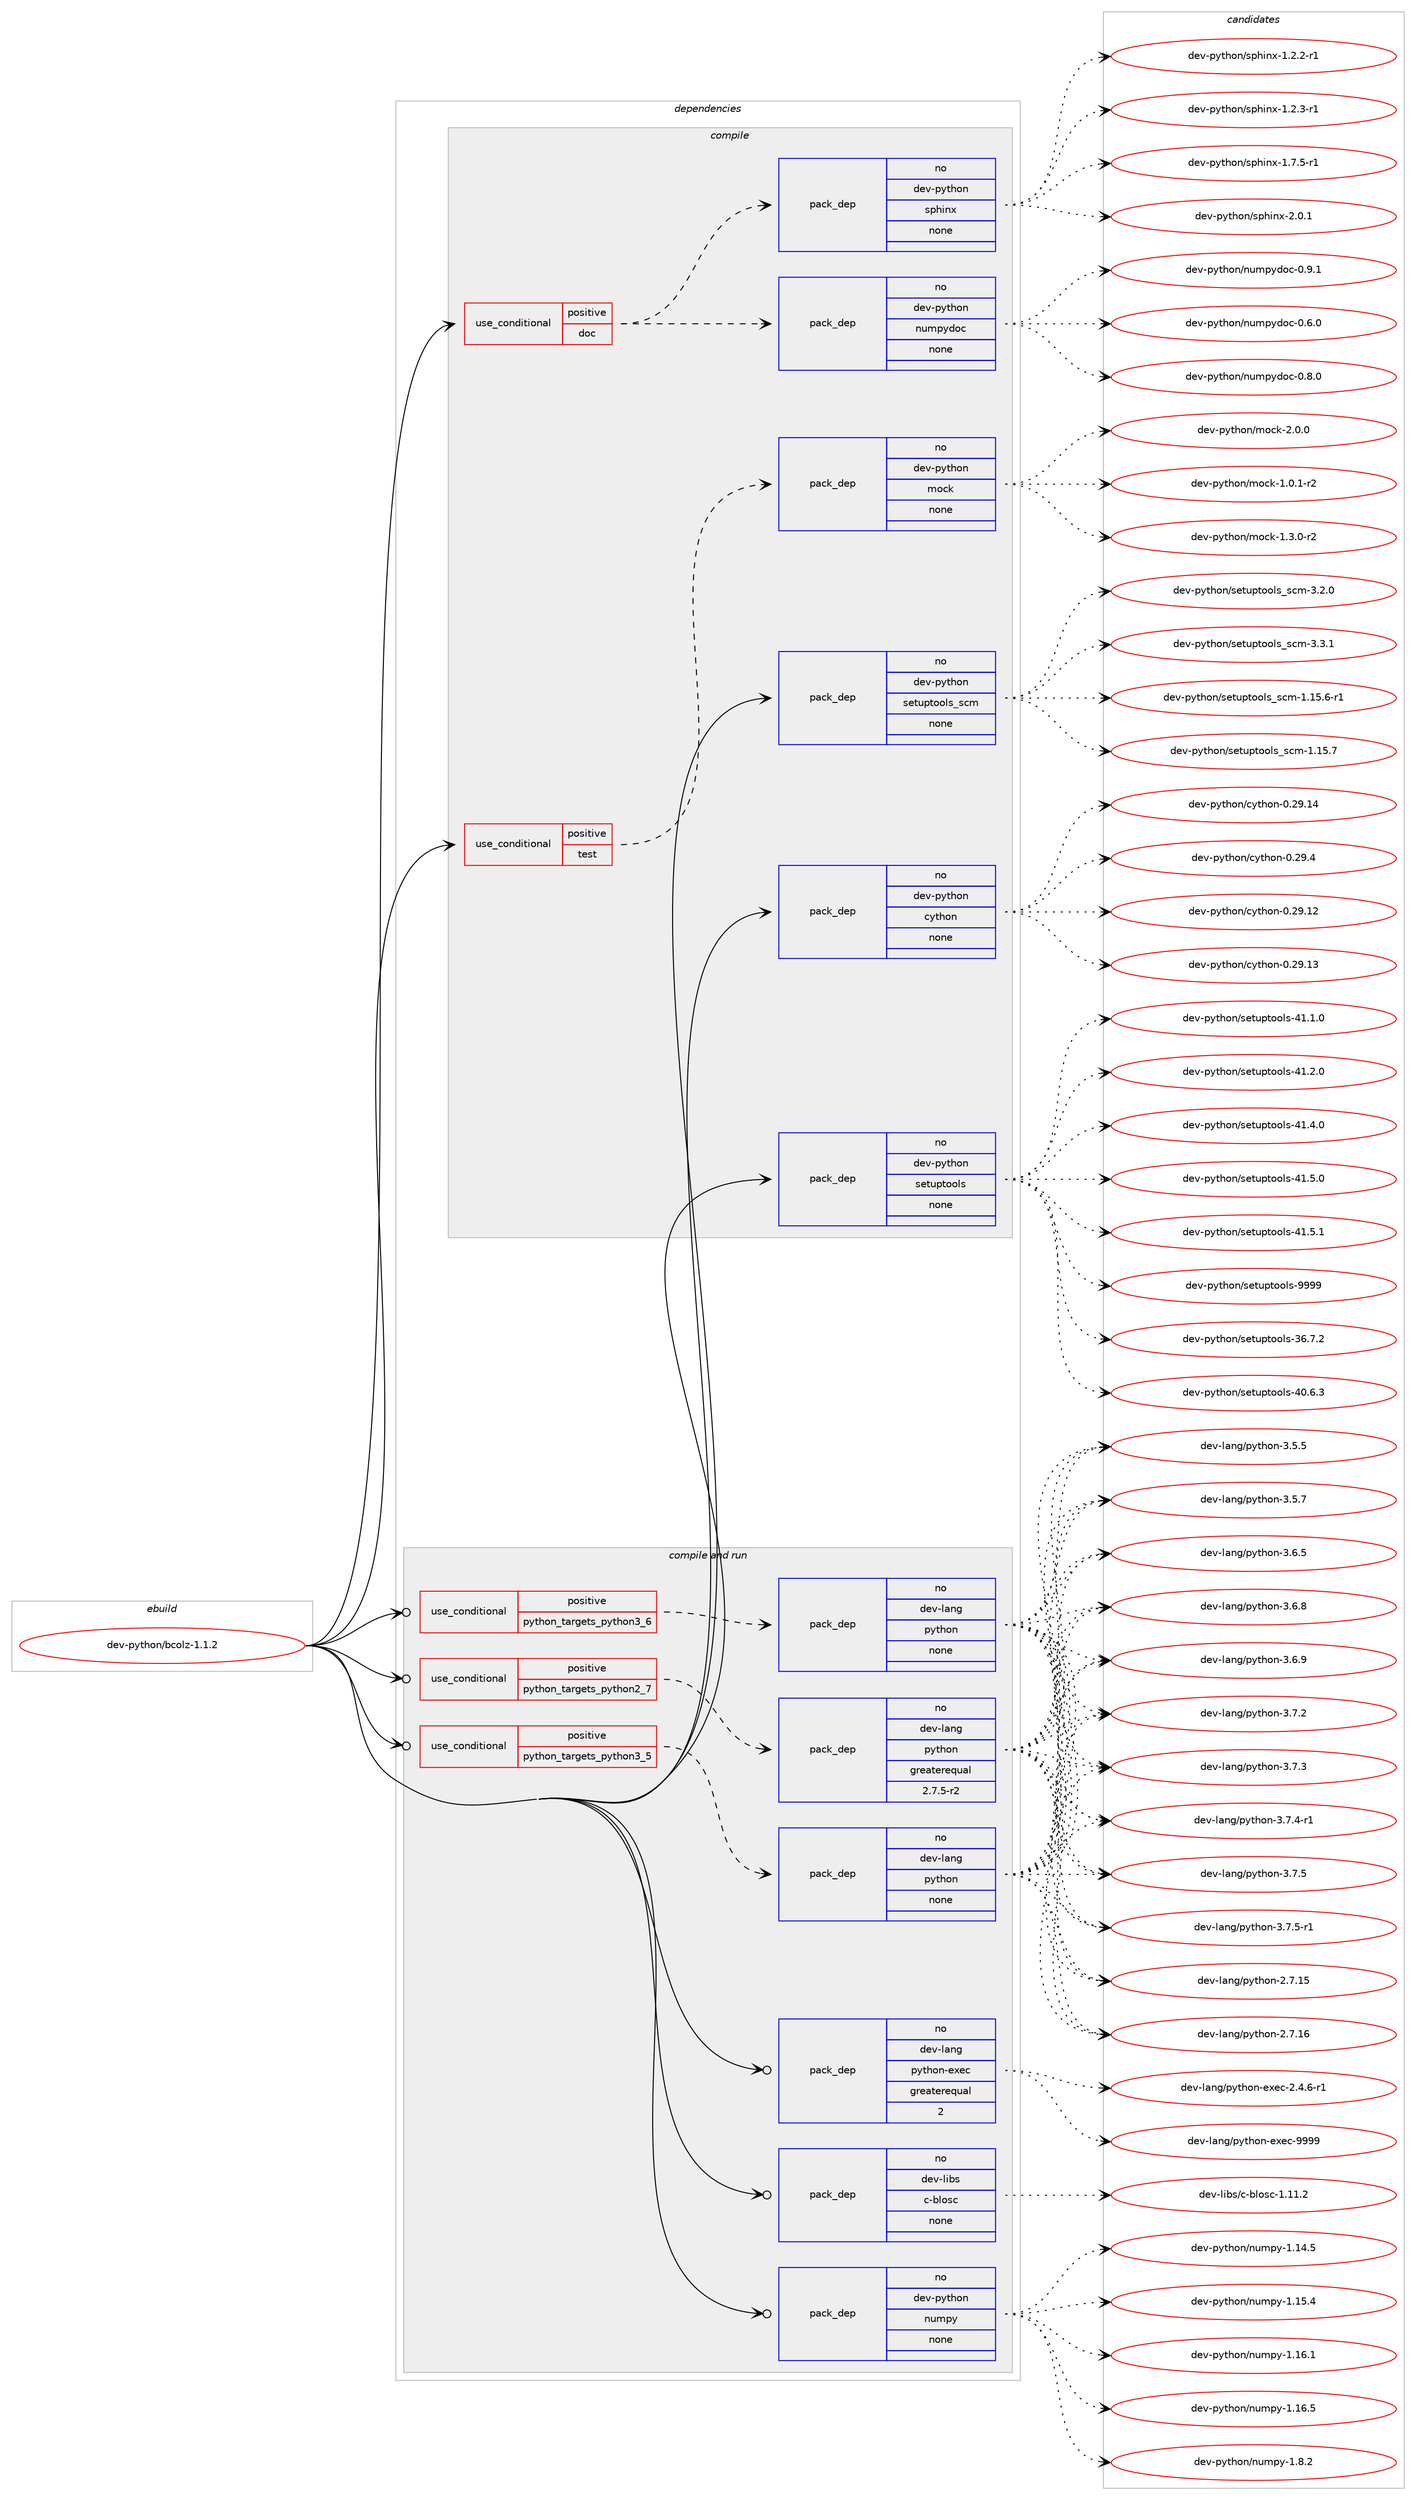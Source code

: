 digraph prolog {

# *************
# Graph options
# *************

newrank=true;
concentrate=true;
compound=true;
graph [rankdir=LR,fontname=Helvetica,fontsize=10,ranksep=1.5];#, ranksep=2.5, nodesep=0.2];
edge  [arrowhead=vee];
node  [fontname=Helvetica,fontsize=10];

# **********
# The ebuild
# **********

subgraph cluster_leftcol {
color=gray;
rank=same;
label=<<i>ebuild</i>>;
id [label="dev-python/bcolz-1.1.2", color=red, width=4, href="../dev-python/bcolz-1.1.2.svg"];
}

# ****************
# The dependencies
# ****************

subgraph cluster_midcol {
color=gray;
label=<<i>dependencies</i>>;
subgraph cluster_compile {
fillcolor="#eeeeee";
style=filled;
label=<<i>compile</i>>;
subgraph cond136764 {
dependency596401 [label=<<TABLE BORDER="0" CELLBORDER="1" CELLSPACING="0" CELLPADDING="4"><TR><TD ROWSPAN="3" CELLPADDING="10">use_conditional</TD></TR><TR><TD>positive</TD></TR><TR><TD>doc</TD></TR></TABLE>>, shape=none, color=red];
subgraph pack447863 {
dependency596402 [label=<<TABLE BORDER="0" CELLBORDER="1" CELLSPACING="0" CELLPADDING="4" WIDTH="220"><TR><TD ROWSPAN="6" CELLPADDING="30">pack_dep</TD></TR><TR><TD WIDTH="110">no</TD></TR><TR><TD>dev-python</TD></TR><TR><TD>sphinx</TD></TR><TR><TD>none</TD></TR><TR><TD></TD></TR></TABLE>>, shape=none, color=blue];
}
dependency596401:e -> dependency596402:w [weight=20,style="dashed",arrowhead="vee"];
subgraph pack447864 {
dependency596403 [label=<<TABLE BORDER="0" CELLBORDER="1" CELLSPACING="0" CELLPADDING="4" WIDTH="220"><TR><TD ROWSPAN="6" CELLPADDING="30">pack_dep</TD></TR><TR><TD WIDTH="110">no</TD></TR><TR><TD>dev-python</TD></TR><TR><TD>numpydoc</TD></TR><TR><TD>none</TD></TR><TR><TD></TD></TR></TABLE>>, shape=none, color=blue];
}
dependency596401:e -> dependency596403:w [weight=20,style="dashed",arrowhead="vee"];
}
id:e -> dependency596401:w [weight=20,style="solid",arrowhead="vee"];
subgraph cond136765 {
dependency596404 [label=<<TABLE BORDER="0" CELLBORDER="1" CELLSPACING="0" CELLPADDING="4"><TR><TD ROWSPAN="3" CELLPADDING="10">use_conditional</TD></TR><TR><TD>positive</TD></TR><TR><TD>test</TD></TR></TABLE>>, shape=none, color=red];
subgraph pack447865 {
dependency596405 [label=<<TABLE BORDER="0" CELLBORDER="1" CELLSPACING="0" CELLPADDING="4" WIDTH="220"><TR><TD ROWSPAN="6" CELLPADDING="30">pack_dep</TD></TR><TR><TD WIDTH="110">no</TD></TR><TR><TD>dev-python</TD></TR><TR><TD>mock</TD></TR><TR><TD>none</TD></TR><TR><TD></TD></TR></TABLE>>, shape=none, color=blue];
}
dependency596404:e -> dependency596405:w [weight=20,style="dashed",arrowhead="vee"];
}
id:e -> dependency596404:w [weight=20,style="solid",arrowhead="vee"];
subgraph pack447866 {
dependency596406 [label=<<TABLE BORDER="0" CELLBORDER="1" CELLSPACING="0" CELLPADDING="4" WIDTH="220"><TR><TD ROWSPAN="6" CELLPADDING="30">pack_dep</TD></TR><TR><TD WIDTH="110">no</TD></TR><TR><TD>dev-python</TD></TR><TR><TD>cython</TD></TR><TR><TD>none</TD></TR><TR><TD></TD></TR></TABLE>>, shape=none, color=blue];
}
id:e -> dependency596406:w [weight=20,style="solid",arrowhead="vee"];
subgraph pack447867 {
dependency596407 [label=<<TABLE BORDER="0" CELLBORDER="1" CELLSPACING="0" CELLPADDING="4" WIDTH="220"><TR><TD ROWSPAN="6" CELLPADDING="30">pack_dep</TD></TR><TR><TD WIDTH="110">no</TD></TR><TR><TD>dev-python</TD></TR><TR><TD>setuptools</TD></TR><TR><TD>none</TD></TR><TR><TD></TD></TR></TABLE>>, shape=none, color=blue];
}
id:e -> dependency596407:w [weight=20,style="solid",arrowhead="vee"];
subgraph pack447868 {
dependency596408 [label=<<TABLE BORDER="0" CELLBORDER="1" CELLSPACING="0" CELLPADDING="4" WIDTH="220"><TR><TD ROWSPAN="6" CELLPADDING="30">pack_dep</TD></TR><TR><TD WIDTH="110">no</TD></TR><TR><TD>dev-python</TD></TR><TR><TD>setuptools_scm</TD></TR><TR><TD>none</TD></TR><TR><TD></TD></TR></TABLE>>, shape=none, color=blue];
}
id:e -> dependency596408:w [weight=20,style="solid",arrowhead="vee"];
}
subgraph cluster_compileandrun {
fillcolor="#eeeeee";
style=filled;
label=<<i>compile and run</i>>;
subgraph cond136766 {
dependency596409 [label=<<TABLE BORDER="0" CELLBORDER="1" CELLSPACING="0" CELLPADDING="4"><TR><TD ROWSPAN="3" CELLPADDING="10">use_conditional</TD></TR><TR><TD>positive</TD></TR><TR><TD>python_targets_python2_7</TD></TR></TABLE>>, shape=none, color=red];
subgraph pack447869 {
dependency596410 [label=<<TABLE BORDER="0" CELLBORDER="1" CELLSPACING="0" CELLPADDING="4" WIDTH="220"><TR><TD ROWSPAN="6" CELLPADDING="30">pack_dep</TD></TR><TR><TD WIDTH="110">no</TD></TR><TR><TD>dev-lang</TD></TR><TR><TD>python</TD></TR><TR><TD>greaterequal</TD></TR><TR><TD>2.7.5-r2</TD></TR></TABLE>>, shape=none, color=blue];
}
dependency596409:e -> dependency596410:w [weight=20,style="dashed",arrowhead="vee"];
}
id:e -> dependency596409:w [weight=20,style="solid",arrowhead="odotvee"];
subgraph cond136767 {
dependency596411 [label=<<TABLE BORDER="0" CELLBORDER="1" CELLSPACING="0" CELLPADDING="4"><TR><TD ROWSPAN="3" CELLPADDING="10">use_conditional</TD></TR><TR><TD>positive</TD></TR><TR><TD>python_targets_python3_5</TD></TR></TABLE>>, shape=none, color=red];
subgraph pack447870 {
dependency596412 [label=<<TABLE BORDER="0" CELLBORDER="1" CELLSPACING="0" CELLPADDING="4" WIDTH="220"><TR><TD ROWSPAN="6" CELLPADDING="30">pack_dep</TD></TR><TR><TD WIDTH="110">no</TD></TR><TR><TD>dev-lang</TD></TR><TR><TD>python</TD></TR><TR><TD>none</TD></TR><TR><TD></TD></TR></TABLE>>, shape=none, color=blue];
}
dependency596411:e -> dependency596412:w [weight=20,style="dashed",arrowhead="vee"];
}
id:e -> dependency596411:w [weight=20,style="solid",arrowhead="odotvee"];
subgraph cond136768 {
dependency596413 [label=<<TABLE BORDER="0" CELLBORDER="1" CELLSPACING="0" CELLPADDING="4"><TR><TD ROWSPAN="3" CELLPADDING="10">use_conditional</TD></TR><TR><TD>positive</TD></TR><TR><TD>python_targets_python3_6</TD></TR></TABLE>>, shape=none, color=red];
subgraph pack447871 {
dependency596414 [label=<<TABLE BORDER="0" CELLBORDER="1" CELLSPACING="0" CELLPADDING="4" WIDTH="220"><TR><TD ROWSPAN="6" CELLPADDING="30">pack_dep</TD></TR><TR><TD WIDTH="110">no</TD></TR><TR><TD>dev-lang</TD></TR><TR><TD>python</TD></TR><TR><TD>none</TD></TR><TR><TD></TD></TR></TABLE>>, shape=none, color=blue];
}
dependency596413:e -> dependency596414:w [weight=20,style="dashed",arrowhead="vee"];
}
id:e -> dependency596413:w [weight=20,style="solid",arrowhead="odotvee"];
subgraph pack447872 {
dependency596415 [label=<<TABLE BORDER="0" CELLBORDER="1" CELLSPACING="0" CELLPADDING="4" WIDTH="220"><TR><TD ROWSPAN="6" CELLPADDING="30">pack_dep</TD></TR><TR><TD WIDTH="110">no</TD></TR><TR><TD>dev-lang</TD></TR><TR><TD>python-exec</TD></TR><TR><TD>greaterequal</TD></TR><TR><TD>2</TD></TR></TABLE>>, shape=none, color=blue];
}
id:e -> dependency596415:w [weight=20,style="solid",arrowhead="odotvee"];
subgraph pack447873 {
dependency596416 [label=<<TABLE BORDER="0" CELLBORDER="1" CELLSPACING="0" CELLPADDING="4" WIDTH="220"><TR><TD ROWSPAN="6" CELLPADDING="30">pack_dep</TD></TR><TR><TD WIDTH="110">no</TD></TR><TR><TD>dev-libs</TD></TR><TR><TD>c-blosc</TD></TR><TR><TD>none</TD></TR><TR><TD></TD></TR></TABLE>>, shape=none, color=blue];
}
id:e -> dependency596416:w [weight=20,style="solid",arrowhead="odotvee"];
subgraph pack447874 {
dependency596417 [label=<<TABLE BORDER="0" CELLBORDER="1" CELLSPACING="0" CELLPADDING="4" WIDTH="220"><TR><TD ROWSPAN="6" CELLPADDING="30">pack_dep</TD></TR><TR><TD WIDTH="110">no</TD></TR><TR><TD>dev-python</TD></TR><TR><TD>numpy</TD></TR><TR><TD>none</TD></TR><TR><TD></TD></TR></TABLE>>, shape=none, color=blue];
}
id:e -> dependency596417:w [weight=20,style="solid",arrowhead="odotvee"];
}
subgraph cluster_run {
fillcolor="#eeeeee";
style=filled;
label=<<i>run</i>>;
}
}

# **************
# The candidates
# **************

subgraph cluster_choices {
rank=same;
color=gray;
label=<<i>candidates</i>>;

subgraph choice447863 {
color=black;
nodesep=1;
choice10010111845112121116104111110471151121041051101204549465046504511449 [label="dev-python/sphinx-1.2.2-r1", color=red, width=4,href="../dev-python/sphinx-1.2.2-r1.svg"];
choice10010111845112121116104111110471151121041051101204549465046514511449 [label="dev-python/sphinx-1.2.3-r1", color=red, width=4,href="../dev-python/sphinx-1.2.3-r1.svg"];
choice10010111845112121116104111110471151121041051101204549465546534511449 [label="dev-python/sphinx-1.7.5-r1", color=red, width=4,href="../dev-python/sphinx-1.7.5-r1.svg"];
choice1001011184511212111610411111047115112104105110120455046484649 [label="dev-python/sphinx-2.0.1", color=red, width=4,href="../dev-python/sphinx-2.0.1.svg"];
dependency596402:e -> choice10010111845112121116104111110471151121041051101204549465046504511449:w [style=dotted,weight="100"];
dependency596402:e -> choice10010111845112121116104111110471151121041051101204549465046514511449:w [style=dotted,weight="100"];
dependency596402:e -> choice10010111845112121116104111110471151121041051101204549465546534511449:w [style=dotted,weight="100"];
dependency596402:e -> choice1001011184511212111610411111047115112104105110120455046484649:w [style=dotted,weight="100"];
}
subgraph choice447864 {
color=black;
nodesep=1;
choice100101118451121211161041111104711011710911212110011199454846544648 [label="dev-python/numpydoc-0.6.0", color=red, width=4,href="../dev-python/numpydoc-0.6.0.svg"];
choice100101118451121211161041111104711011710911212110011199454846564648 [label="dev-python/numpydoc-0.8.0", color=red, width=4,href="../dev-python/numpydoc-0.8.0.svg"];
choice100101118451121211161041111104711011710911212110011199454846574649 [label="dev-python/numpydoc-0.9.1", color=red, width=4,href="../dev-python/numpydoc-0.9.1.svg"];
dependency596403:e -> choice100101118451121211161041111104711011710911212110011199454846544648:w [style=dotted,weight="100"];
dependency596403:e -> choice100101118451121211161041111104711011710911212110011199454846564648:w [style=dotted,weight="100"];
dependency596403:e -> choice100101118451121211161041111104711011710911212110011199454846574649:w [style=dotted,weight="100"];
}
subgraph choice447865 {
color=black;
nodesep=1;
choice1001011184511212111610411111047109111991074549464846494511450 [label="dev-python/mock-1.0.1-r2", color=red, width=4,href="../dev-python/mock-1.0.1-r2.svg"];
choice1001011184511212111610411111047109111991074549465146484511450 [label="dev-python/mock-1.3.0-r2", color=red, width=4,href="../dev-python/mock-1.3.0-r2.svg"];
choice100101118451121211161041111104710911199107455046484648 [label="dev-python/mock-2.0.0", color=red, width=4,href="../dev-python/mock-2.0.0.svg"];
dependency596405:e -> choice1001011184511212111610411111047109111991074549464846494511450:w [style=dotted,weight="100"];
dependency596405:e -> choice1001011184511212111610411111047109111991074549465146484511450:w [style=dotted,weight="100"];
dependency596405:e -> choice100101118451121211161041111104710911199107455046484648:w [style=dotted,weight="100"];
}
subgraph choice447866 {
color=black;
nodesep=1;
choice1001011184511212111610411111047991211161041111104548465057464950 [label="dev-python/cython-0.29.12", color=red, width=4,href="../dev-python/cython-0.29.12.svg"];
choice1001011184511212111610411111047991211161041111104548465057464951 [label="dev-python/cython-0.29.13", color=red, width=4,href="../dev-python/cython-0.29.13.svg"];
choice1001011184511212111610411111047991211161041111104548465057464952 [label="dev-python/cython-0.29.14", color=red, width=4,href="../dev-python/cython-0.29.14.svg"];
choice10010111845112121116104111110479912111610411111045484650574652 [label="dev-python/cython-0.29.4", color=red, width=4,href="../dev-python/cython-0.29.4.svg"];
dependency596406:e -> choice1001011184511212111610411111047991211161041111104548465057464950:w [style=dotted,weight="100"];
dependency596406:e -> choice1001011184511212111610411111047991211161041111104548465057464951:w [style=dotted,weight="100"];
dependency596406:e -> choice1001011184511212111610411111047991211161041111104548465057464952:w [style=dotted,weight="100"];
dependency596406:e -> choice10010111845112121116104111110479912111610411111045484650574652:w [style=dotted,weight="100"];
}
subgraph choice447867 {
color=black;
nodesep=1;
choice100101118451121211161041111104711510111611711211611111110811545515446554650 [label="dev-python/setuptools-36.7.2", color=red, width=4,href="../dev-python/setuptools-36.7.2.svg"];
choice100101118451121211161041111104711510111611711211611111110811545524846544651 [label="dev-python/setuptools-40.6.3", color=red, width=4,href="../dev-python/setuptools-40.6.3.svg"];
choice100101118451121211161041111104711510111611711211611111110811545524946494648 [label="dev-python/setuptools-41.1.0", color=red, width=4,href="../dev-python/setuptools-41.1.0.svg"];
choice100101118451121211161041111104711510111611711211611111110811545524946504648 [label="dev-python/setuptools-41.2.0", color=red, width=4,href="../dev-python/setuptools-41.2.0.svg"];
choice100101118451121211161041111104711510111611711211611111110811545524946524648 [label="dev-python/setuptools-41.4.0", color=red, width=4,href="../dev-python/setuptools-41.4.0.svg"];
choice100101118451121211161041111104711510111611711211611111110811545524946534648 [label="dev-python/setuptools-41.5.0", color=red, width=4,href="../dev-python/setuptools-41.5.0.svg"];
choice100101118451121211161041111104711510111611711211611111110811545524946534649 [label="dev-python/setuptools-41.5.1", color=red, width=4,href="../dev-python/setuptools-41.5.1.svg"];
choice10010111845112121116104111110471151011161171121161111111081154557575757 [label="dev-python/setuptools-9999", color=red, width=4,href="../dev-python/setuptools-9999.svg"];
dependency596407:e -> choice100101118451121211161041111104711510111611711211611111110811545515446554650:w [style=dotted,weight="100"];
dependency596407:e -> choice100101118451121211161041111104711510111611711211611111110811545524846544651:w [style=dotted,weight="100"];
dependency596407:e -> choice100101118451121211161041111104711510111611711211611111110811545524946494648:w [style=dotted,weight="100"];
dependency596407:e -> choice100101118451121211161041111104711510111611711211611111110811545524946504648:w [style=dotted,weight="100"];
dependency596407:e -> choice100101118451121211161041111104711510111611711211611111110811545524946524648:w [style=dotted,weight="100"];
dependency596407:e -> choice100101118451121211161041111104711510111611711211611111110811545524946534648:w [style=dotted,weight="100"];
dependency596407:e -> choice100101118451121211161041111104711510111611711211611111110811545524946534649:w [style=dotted,weight="100"];
dependency596407:e -> choice10010111845112121116104111110471151011161171121161111111081154557575757:w [style=dotted,weight="100"];
}
subgraph choice447868 {
color=black;
nodesep=1;
choice10010111845112121116104111110471151011161171121161111111081159511599109454946495346544511449 [label="dev-python/setuptools_scm-1.15.6-r1", color=red, width=4,href="../dev-python/setuptools_scm-1.15.6-r1.svg"];
choice1001011184511212111610411111047115101116117112116111111108115951159910945494649534655 [label="dev-python/setuptools_scm-1.15.7", color=red, width=4,href="../dev-python/setuptools_scm-1.15.7.svg"];
choice10010111845112121116104111110471151011161171121161111111081159511599109455146504648 [label="dev-python/setuptools_scm-3.2.0", color=red, width=4,href="../dev-python/setuptools_scm-3.2.0.svg"];
choice10010111845112121116104111110471151011161171121161111111081159511599109455146514649 [label="dev-python/setuptools_scm-3.3.1", color=red, width=4,href="../dev-python/setuptools_scm-3.3.1.svg"];
dependency596408:e -> choice10010111845112121116104111110471151011161171121161111111081159511599109454946495346544511449:w [style=dotted,weight="100"];
dependency596408:e -> choice1001011184511212111610411111047115101116117112116111111108115951159910945494649534655:w [style=dotted,weight="100"];
dependency596408:e -> choice10010111845112121116104111110471151011161171121161111111081159511599109455146504648:w [style=dotted,weight="100"];
dependency596408:e -> choice10010111845112121116104111110471151011161171121161111111081159511599109455146514649:w [style=dotted,weight="100"];
}
subgraph choice447869 {
color=black;
nodesep=1;
choice10010111845108971101034711212111610411111045504655464953 [label="dev-lang/python-2.7.15", color=red, width=4,href="../dev-lang/python-2.7.15.svg"];
choice10010111845108971101034711212111610411111045504655464954 [label="dev-lang/python-2.7.16", color=red, width=4,href="../dev-lang/python-2.7.16.svg"];
choice100101118451089711010347112121116104111110455146534653 [label="dev-lang/python-3.5.5", color=red, width=4,href="../dev-lang/python-3.5.5.svg"];
choice100101118451089711010347112121116104111110455146534655 [label="dev-lang/python-3.5.7", color=red, width=4,href="../dev-lang/python-3.5.7.svg"];
choice100101118451089711010347112121116104111110455146544653 [label="dev-lang/python-3.6.5", color=red, width=4,href="../dev-lang/python-3.6.5.svg"];
choice100101118451089711010347112121116104111110455146544656 [label="dev-lang/python-3.6.8", color=red, width=4,href="../dev-lang/python-3.6.8.svg"];
choice100101118451089711010347112121116104111110455146544657 [label="dev-lang/python-3.6.9", color=red, width=4,href="../dev-lang/python-3.6.9.svg"];
choice100101118451089711010347112121116104111110455146554650 [label="dev-lang/python-3.7.2", color=red, width=4,href="../dev-lang/python-3.7.2.svg"];
choice100101118451089711010347112121116104111110455146554651 [label="dev-lang/python-3.7.3", color=red, width=4,href="../dev-lang/python-3.7.3.svg"];
choice1001011184510897110103471121211161041111104551465546524511449 [label="dev-lang/python-3.7.4-r1", color=red, width=4,href="../dev-lang/python-3.7.4-r1.svg"];
choice100101118451089711010347112121116104111110455146554653 [label="dev-lang/python-3.7.5", color=red, width=4,href="../dev-lang/python-3.7.5.svg"];
choice1001011184510897110103471121211161041111104551465546534511449 [label="dev-lang/python-3.7.5-r1", color=red, width=4,href="../dev-lang/python-3.7.5-r1.svg"];
dependency596410:e -> choice10010111845108971101034711212111610411111045504655464953:w [style=dotted,weight="100"];
dependency596410:e -> choice10010111845108971101034711212111610411111045504655464954:w [style=dotted,weight="100"];
dependency596410:e -> choice100101118451089711010347112121116104111110455146534653:w [style=dotted,weight="100"];
dependency596410:e -> choice100101118451089711010347112121116104111110455146534655:w [style=dotted,weight="100"];
dependency596410:e -> choice100101118451089711010347112121116104111110455146544653:w [style=dotted,weight="100"];
dependency596410:e -> choice100101118451089711010347112121116104111110455146544656:w [style=dotted,weight="100"];
dependency596410:e -> choice100101118451089711010347112121116104111110455146544657:w [style=dotted,weight="100"];
dependency596410:e -> choice100101118451089711010347112121116104111110455146554650:w [style=dotted,weight="100"];
dependency596410:e -> choice100101118451089711010347112121116104111110455146554651:w [style=dotted,weight="100"];
dependency596410:e -> choice1001011184510897110103471121211161041111104551465546524511449:w [style=dotted,weight="100"];
dependency596410:e -> choice100101118451089711010347112121116104111110455146554653:w [style=dotted,weight="100"];
dependency596410:e -> choice1001011184510897110103471121211161041111104551465546534511449:w [style=dotted,weight="100"];
}
subgraph choice447870 {
color=black;
nodesep=1;
choice10010111845108971101034711212111610411111045504655464953 [label="dev-lang/python-2.7.15", color=red, width=4,href="../dev-lang/python-2.7.15.svg"];
choice10010111845108971101034711212111610411111045504655464954 [label="dev-lang/python-2.7.16", color=red, width=4,href="../dev-lang/python-2.7.16.svg"];
choice100101118451089711010347112121116104111110455146534653 [label="dev-lang/python-3.5.5", color=red, width=4,href="../dev-lang/python-3.5.5.svg"];
choice100101118451089711010347112121116104111110455146534655 [label="dev-lang/python-3.5.7", color=red, width=4,href="../dev-lang/python-3.5.7.svg"];
choice100101118451089711010347112121116104111110455146544653 [label="dev-lang/python-3.6.5", color=red, width=4,href="../dev-lang/python-3.6.5.svg"];
choice100101118451089711010347112121116104111110455146544656 [label="dev-lang/python-3.6.8", color=red, width=4,href="../dev-lang/python-3.6.8.svg"];
choice100101118451089711010347112121116104111110455146544657 [label="dev-lang/python-3.6.9", color=red, width=4,href="../dev-lang/python-3.6.9.svg"];
choice100101118451089711010347112121116104111110455146554650 [label="dev-lang/python-3.7.2", color=red, width=4,href="../dev-lang/python-3.7.2.svg"];
choice100101118451089711010347112121116104111110455146554651 [label="dev-lang/python-3.7.3", color=red, width=4,href="../dev-lang/python-3.7.3.svg"];
choice1001011184510897110103471121211161041111104551465546524511449 [label="dev-lang/python-3.7.4-r1", color=red, width=4,href="../dev-lang/python-3.7.4-r1.svg"];
choice100101118451089711010347112121116104111110455146554653 [label="dev-lang/python-3.7.5", color=red, width=4,href="../dev-lang/python-3.7.5.svg"];
choice1001011184510897110103471121211161041111104551465546534511449 [label="dev-lang/python-3.7.5-r1", color=red, width=4,href="../dev-lang/python-3.7.5-r1.svg"];
dependency596412:e -> choice10010111845108971101034711212111610411111045504655464953:w [style=dotted,weight="100"];
dependency596412:e -> choice10010111845108971101034711212111610411111045504655464954:w [style=dotted,weight="100"];
dependency596412:e -> choice100101118451089711010347112121116104111110455146534653:w [style=dotted,weight="100"];
dependency596412:e -> choice100101118451089711010347112121116104111110455146534655:w [style=dotted,weight="100"];
dependency596412:e -> choice100101118451089711010347112121116104111110455146544653:w [style=dotted,weight="100"];
dependency596412:e -> choice100101118451089711010347112121116104111110455146544656:w [style=dotted,weight="100"];
dependency596412:e -> choice100101118451089711010347112121116104111110455146544657:w [style=dotted,weight="100"];
dependency596412:e -> choice100101118451089711010347112121116104111110455146554650:w [style=dotted,weight="100"];
dependency596412:e -> choice100101118451089711010347112121116104111110455146554651:w [style=dotted,weight="100"];
dependency596412:e -> choice1001011184510897110103471121211161041111104551465546524511449:w [style=dotted,weight="100"];
dependency596412:e -> choice100101118451089711010347112121116104111110455146554653:w [style=dotted,weight="100"];
dependency596412:e -> choice1001011184510897110103471121211161041111104551465546534511449:w [style=dotted,weight="100"];
}
subgraph choice447871 {
color=black;
nodesep=1;
choice10010111845108971101034711212111610411111045504655464953 [label="dev-lang/python-2.7.15", color=red, width=4,href="../dev-lang/python-2.7.15.svg"];
choice10010111845108971101034711212111610411111045504655464954 [label="dev-lang/python-2.7.16", color=red, width=4,href="../dev-lang/python-2.7.16.svg"];
choice100101118451089711010347112121116104111110455146534653 [label="dev-lang/python-3.5.5", color=red, width=4,href="../dev-lang/python-3.5.5.svg"];
choice100101118451089711010347112121116104111110455146534655 [label="dev-lang/python-3.5.7", color=red, width=4,href="../dev-lang/python-3.5.7.svg"];
choice100101118451089711010347112121116104111110455146544653 [label="dev-lang/python-3.6.5", color=red, width=4,href="../dev-lang/python-3.6.5.svg"];
choice100101118451089711010347112121116104111110455146544656 [label="dev-lang/python-3.6.8", color=red, width=4,href="../dev-lang/python-3.6.8.svg"];
choice100101118451089711010347112121116104111110455146544657 [label="dev-lang/python-3.6.9", color=red, width=4,href="../dev-lang/python-3.6.9.svg"];
choice100101118451089711010347112121116104111110455146554650 [label="dev-lang/python-3.7.2", color=red, width=4,href="../dev-lang/python-3.7.2.svg"];
choice100101118451089711010347112121116104111110455146554651 [label="dev-lang/python-3.7.3", color=red, width=4,href="../dev-lang/python-3.7.3.svg"];
choice1001011184510897110103471121211161041111104551465546524511449 [label="dev-lang/python-3.7.4-r1", color=red, width=4,href="../dev-lang/python-3.7.4-r1.svg"];
choice100101118451089711010347112121116104111110455146554653 [label="dev-lang/python-3.7.5", color=red, width=4,href="../dev-lang/python-3.7.5.svg"];
choice1001011184510897110103471121211161041111104551465546534511449 [label="dev-lang/python-3.7.5-r1", color=red, width=4,href="../dev-lang/python-3.7.5-r1.svg"];
dependency596414:e -> choice10010111845108971101034711212111610411111045504655464953:w [style=dotted,weight="100"];
dependency596414:e -> choice10010111845108971101034711212111610411111045504655464954:w [style=dotted,weight="100"];
dependency596414:e -> choice100101118451089711010347112121116104111110455146534653:w [style=dotted,weight="100"];
dependency596414:e -> choice100101118451089711010347112121116104111110455146534655:w [style=dotted,weight="100"];
dependency596414:e -> choice100101118451089711010347112121116104111110455146544653:w [style=dotted,weight="100"];
dependency596414:e -> choice100101118451089711010347112121116104111110455146544656:w [style=dotted,weight="100"];
dependency596414:e -> choice100101118451089711010347112121116104111110455146544657:w [style=dotted,weight="100"];
dependency596414:e -> choice100101118451089711010347112121116104111110455146554650:w [style=dotted,weight="100"];
dependency596414:e -> choice100101118451089711010347112121116104111110455146554651:w [style=dotted,weight="100"];
dependency596414:e -> choice1001011184510897110103471121211161041111104551465546524511449:w [style=dotted,weight="100"];
dependency596414:e -> choice100101118451089711010347112121116104111110455146554653:w [style=dotted,weight="100"];
dependency596414:e -> choice1001011184510897110103471121211161041111104551465546534511449:w [style=dotted,weight="100"];
}
subgraph choice447872 {
color=black;
nodesep=1;
choice10010111845108971101034711212111610411111045101120101994550465246544511449 [label="dev-lang/python-exec-2.4.6-r1", color=red, width=4,href="../dev-lang/python-exec-2.4.6-r1.svg"];
choice10010111845108971101034711212111610411111045101120101994557575757 [label="dev-lang/python-exec-9999", color=red, width=4,href="../dev-lang/python-exec-9999.svg"];
dependency596415:e -> choice10010111845108971101034711212111610411111045101120101994550465246544511449:w [style=dotted,weight="100"];
dependency596415:e -> choice10010111845108971101034711212111610411111045101120101994557575757:w [style=dotted,weight="100"];
}
subgraph choice447873 {
color=black;
nodesep=1;
choice1001011184510810598115479945981081111159945494649494650 [label="dev-libs/c-blosc-1.11.2", color=red, width=4,href="../dev-libs/c-blosc-1.11.2.svg"];
dependency596416:e -> choice1001011184510810598115479945981081111159945494649494650:w [style=dotted,weight="100"];
}
subgraph choice447874 {
color=black;
nodesep=1;
choice100101118451121211161041111104711011710911212145494649524653 [label="dev-python/numpy-1.14.5", color=red, width=4,href="../dev-python/numpy-1.14.5.svg"];
choice100101118451121211161041111104711011710911212145494649534652 [label="dev-python/numpy-1.15.4", color=red, width=4,href="../dev-python/numpy-1.15.4.svg"];
choice100101118451121211161041111104711011710911212145494649544649 [label="dev-python/numpy-1.16.1", color=red, width=4,href="../dev-python/numpy-1.16.1.svg"];
choice100101118451121211161041111104711011710911212145494649544653 [label="dev-python/numpy-1.16.5", color=red, width=4,href="../dev-python/numpy-1.16.5.svg"];
choice1001011184511212111610411111047110117109112121454946564650 [label="dev-python/numpy-1.8.2", color=red, width=4,href="../dev-python/numpy-1.8.2.svg"];
dependency596417:e -> choice100101118451121211161041111104711011710911212145494649524653:w [style=dotted,weight="100"];
dependency596417:e -> choice100101118451121211161041111104711011710911212145494649534652:w [style=dotted,weight="100"];
dependency596417:e -> choice100101118451121211161041111104711011710911212145494649544649:w [style=dotted,weight="100"];
dependency596417:e -> choice100101118451121211161041111104711011710911212145494649544653:w [style=dotted,weight="100"];
dependency596417:e -> choice1001011184511212111610411111047110117109112121454946564650:w [style=dotted,weight="100"];
}
}

}
